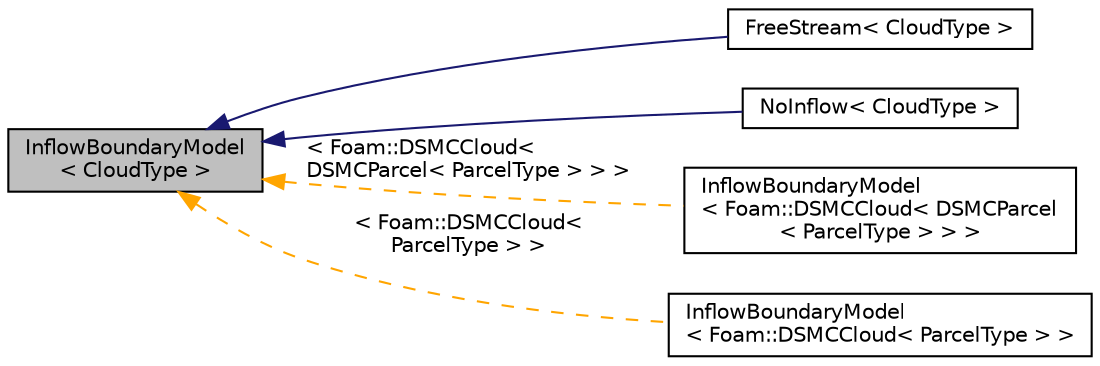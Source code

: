 digraph "InflowBoundaryModel&lt; CloudType &gt;"
{
  bgcolor="transparent";
  edge [fontname="Helvetica",fontsize="10",labelfontname="Helvetica",labelfontsize="10"];
  node [fontname="Helvetica",fontsize="10",shape=record];
  rankdir="LR";
  Node1 [label="InflowBoundaryModel\l\< CloudType \>",height=0.2,width=0.4,color="black", fillcolor="grey75", style="filled", fontcolor="black"];
  Node1 -> Node2 [dir="back",color="midnightblue",fontsize="10",style="solid",fontname="Helvetica"];
  Node2 [label="FreeStream\< CloudType \>",height=0.2,width=0.4,color="black",URL="$a00860.html",tooltip="Inserting new particles across the faces of a all patched of type \"patch\" for a free stream..."];
  Node1 -> Node3 [dir="back",color="midnightblue",fontsize="10",style="solid",fontname="Helvetica"];
  Node3 [label="NoInflow\< CloudType \>",height=0.2,width=0.4,color="black",URL="$a01611.html",tooltip="Not inserting any particles. "];
  Node1 -> Node4 [dir="back",color="orange",fontsize="10",style="dashed",label=" \< Foam::DSMCCloud\<\l DSMCParcel\< ParcelType \> \> \>" ,fontname="Helvetica"];
  Node4 [label="InflowBoundaryModel\l\< Foam::DSMCCloud\< DSMCParcel\l\< ParcelType \> \> \>",height=0.2,width=0.4,color="black",URL="$a01096.html"];
  Node1 -> Node5 [dir="back",color="orange",fontsize="10",style="dashed",label=" \< Foam::DSMCCloud\<\l ParcelType \> \>" ,fontname="Helvetica"];
  Node5 [label="InflowBoundaryModel\l\< Foam::DSMCCloud\< ParcelType \> \>",height=0.2,width=0.4,color="black",URL="$a01096.html"];
}
